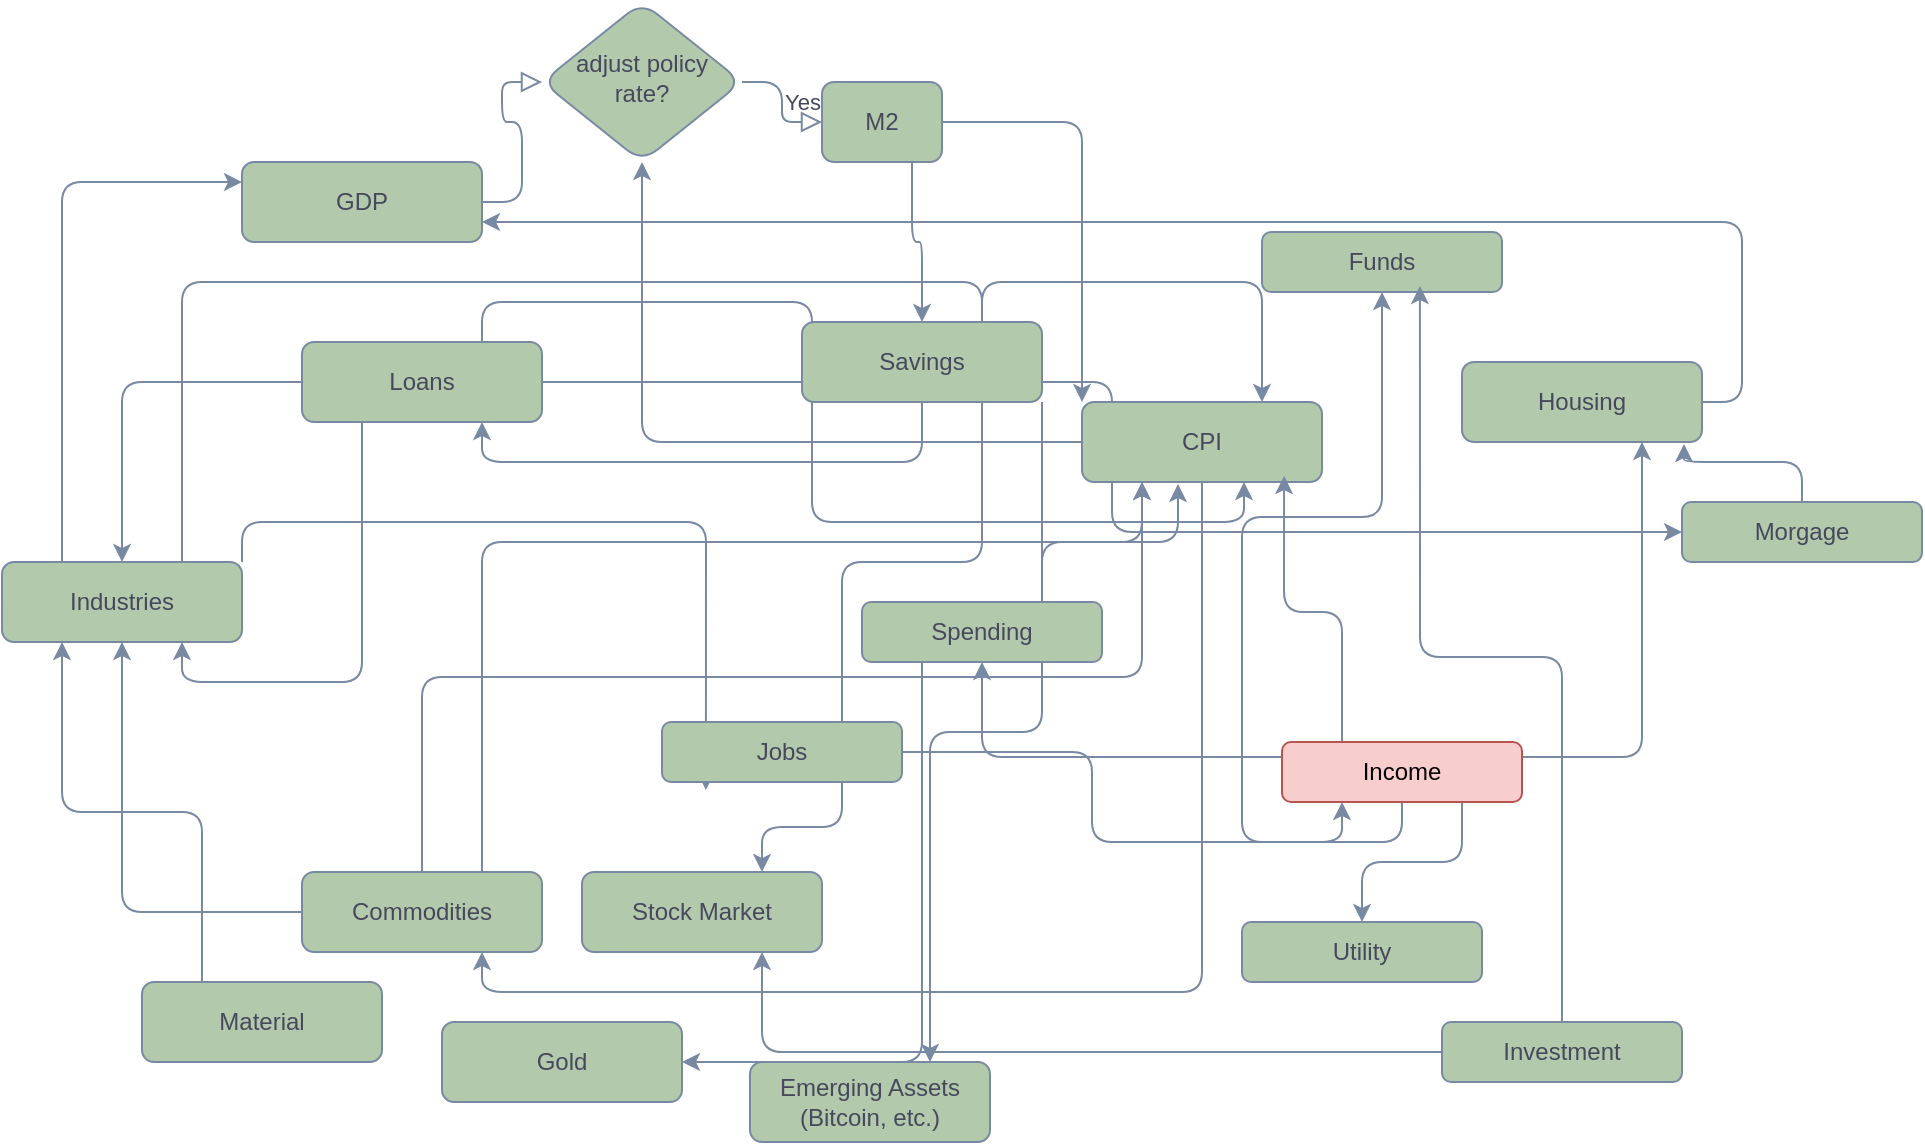 <mxfile version="20.0.1" type="github">
  <diagram id="C5RBs43oDa-KdzZeNtuy" name="Page-1">
    <mxGraphModel dx="802" dy="400" grid="1" gridSize="10" guides="1" tooltips="1" connect="1" arrows="1" fold="1" page="1" pageScale="1" pageWidth="827" pageHeight="1169" math="0" shadow="0">
      <root>
        <mxCell id="WIyWlLk6GJQsqaUBKTNV-0" />
        <mxCell id="WIyWlLk6GJQsqaUBKTNV-1" parent="WIyWlLk6GJQsqaUBKTNV-0" />
        <mxCell id="WIyWlLk6GJQsqaUBKTNV-2" value="" style="rounded=1;html=1;jettySize=auto;orthogonalLoop=1;fontSize=11;endArrow=block;endFill=0;endSize=8;strokeWidth=1;shadow=0;labelBackgroundColor=none;edgeStyle=orthogonalEdgeStyle;strokeColor=#788AA3;fontColor=#46495D;" parent="WIyWlLk6GJQsqaUBKTNV-1" source="WIyWlLk6GJQsqaUBKTNV-3" target="WIyWlLk6GJQsqaUBKTNV-6" edge="1">
          <mxGeometry relative="1" as="geometry" />
        </mxCell>
        <mxCell id="WIyWlLk6GJQsqaUBKTNV-3" value="GDP" style="rounded=1;whiteSpace=wrap;html=1;fontSize=12;glass=0;strokeWidth=1;shadow=0;fillColor=#B2C9AB;strokeColor=#788AA3;fontColor=#46495D;" parent="WIyWlLk6GJQsqaUBKTNV-1" vertex="1">
          <mxGeometry x="160" y="80" width="120" height="40" as="geometry" />
        </mxCell>
        <mxCell id="WIyWlLk6GJQsqaUBKTNV-5" value="Yes" style="edgeStyle=orthogonalEdgeStyle;rounded=1;html=1;jettySize=auto;orthogonalLoop=1;fontSize=11;endArrow=block;endFill=0;endSize=8;strokeWidth=1;shadow=0;labelBackgroundColor=none;strokeColor=#788AA3;fontColor=#46495D;" parent="WIyWlLk6GJQsqaUBKTNV-1" source="WIyWlLk6GJQsqaUBKTNV-6" target="WIyWlLk6GJQsqaUBKTNV-7" edge="1">
          <mxGeometry y="10" relative="1" as="geometry">
            <mxPoint as="offset" />
          </mxGeometry>
        </mxCell>
        <mxCell id="WIyWlLk6GJQsqaUBKTNV-6" value="adjust policy rate?" style="rhombus;whiteSpace=wrap;html=1;shadow=0;fontFamily=Helvetica;fontSize=12;align=center;strokeWidth=1;spacing=6;spacingTop=-4;fillColor=#B2C9AB;strokeColor=#788AA3;fontColor=#46495D;rounded=1;" parent="WIyWlLk6GJQsqaUBKTNV-1" vertex="1">
          <mxGeometry x="310" width="100" height="80" as="geometry" />
        </mxCell>
        <mxCell id="46C1zrqNfPV2H7ZZXKrt-0" style="edgeStyle=elbowEdgeStyle;rounded=1;orthogonalLoop=1;jettySize=auto;html=1;entryX=0;entryY=0;entryDx=0;entryDy=0;strokeColor=#788AA3;fontColor=#46495D;" edge="1" parent="WIyWlLk6GJQsqaUBKTNV-1" source="WIyWlLk6GJQsqaUBKTNV-7" target="WIyWlLk6GJQsqaUBKTNV-12">
          <mxGeometry relative="1" as="geometry">
            <Array as="points">
              <mxPoint x="580" y="120" />
            </Array>
          </mxGeometry>
        </mxCell>
        <mxCell id="46C1zrqNfPV2H7ZZXKrt-4" style="edgeStyle=orthogonalEdgeStyle;rounded=1;orthogonalLoop=1;jettySize=auto;html=1;exitX=0.75;exitY=1;exitDx=0;exitDy=0;strokeColor=#788AA3;fontColor=#46495D;" edge="1" parent="WIyWlLk6GJQsqaUBKTNV-1" source="WIyWlLk6GJQsqaUBKTNV-7" target="46C1zrqNfPV2H7ZZXKrt-3">
          <mxGeometry relative="1" as="geometry" />
        </mxCell>
        <mxCell id="WIyWlLk6GJQsqaUBKTNV-7" value="M2" style="rounded=1;whiteSpace=wrap;html=1;fontSize=12;glass=0;strokeWidth=1;shadow=0;fillColor=#B2C9AB;strokeColor=#788AA3;fontColor=#46495D;" parent="WIyWlLk6GJQsqaUBKTNV-1" vertex="1">
          <mxGeometry x="450" y="40" width="60" height="40" as="geometry" />
        </mxCell>
        <mxCell id="46C1zrqNfPV2H7ZZXKrt-6" style="edgeStyle=orthogonalEdgeStyle;rounded=1;orthogonalLoop=1;jettySize=auto;html=1;exitX=0.75;exitY=0;exitDx=0;exitDy=0;entryX=0.675;entryY=1;entryDx=0;entryDy=0;entryPerimeter=0;strokeColor=#788AA3;fontColor=#46495D;" edge="1" parent="WIyWlLk6GJQsqaUBKTNV-1" source="WIyWlLk6GJQsqaUBKTNV-11" target="WIyWlLk6GJQsqaUBKTNV-12">
          <mxGeometry relative="1" as="geometry" />
        </mxCell>
        <mxCell id="46C1zrqNfPV2H7ZZXKrt-7" style="edgeStyle=orthogonalEdgeStyle;rounded=1;orthogonalLoop=1;jettySize=auto;html=1;exitX=0.25;exitY=1;exitDx=0;exitDy=0;entryX=0.75;entryY=1;entryDx=0;entryDy=0;strokeColor=#788AA3;fontColor=#46495D;" edge="1" parent="WIyWlLk6GJQsqaUBKTNV-1" source="WIyWlLk6GJQsqaUBKTNV-11" target="48pavq3O2pmzPw3zAFzN-1">
          <mxGeometry relative="1" as="geometry" />
        </mxCell>
        <mxCell id="46C1zrqNfPV2H7ZZXKrt-19" value="" style="edgeStyle=orthogonalEdgeStyle;rounded=1;orthogonalLoop=1;jettySize=auto;html=1;strokeColor=#788AA3;fontColor=#46495D;" edge="1" parent="WIyWlLk6GJQsqaUBKTNV-1" source="WIyWlLk6GJQsqaUBKTNV-11" target="48pavq3O2pmzPw3zAFzN-1">
          <mxGeometry relative="1" as="geometry" />
        </mxCell>
        <mxCell id="46C1zrqNfPV2H7ZZXKrt-31" style="edgeStyle=orthogonalEdgeStyle;rounded=1;orthogonalLoop=1;jettySize=auto;html=1;exitX=1;exitY=0.5;exitDx=0;exitDy=0;entryX=0;entryY=0.5;entryDx=0;entryDy=0;fontColor=#46495D;strokeColor=#788AA3;fillColor=#B2C9AB;" edge="1" parent="WIyWlLk6GJQsqaUBKTNV-1" source="WIyWlLk6GJQsqaUBKTNV-11" target="46C1zrqNfPV2H7ZZXKrt-30">
          <mxGeometry relative="1" as="geometry" />
        </mxCell>
        <mxCell id="WIyWlLk6GJQsqaUBKTNV-11" value="Loans" style="rounded=1;whiteSpace=wrap;html=1;fontSize=12;glass=0;strokeWidth=1;shadow=0;fillColor=#B2C9AB;strokeColor=#788AA3;fontColor=#46495D;" parent="WIyWlLk6GJQsqaUBKTNV-1" vertex="1">
          <mxGeometry x="190" y="170" width="120" height="40" as="geometry" />
        </mxCell>
        <mxCell id="46C1zrqNfPV2H7ZZXKrt-2" style="edgeStyle=orthogonalEdgeStyle;rounded=1;orthogonalLoop=1;jettySize=auto;html=1;exitX=0;exitY=0.5;exitDx=0;exitDy=0;entryX=0.5;entryY=1;entryDx=0;entryDy=0;strokeColor=#788AA3;fontColor=#46495D;" edge="1" parent="WIyWlLk6GJQsqaUBKTNV-1" source="WIyWlLk6GJQsqaUBKTNV-12" target="WIyWlLk6GJQsqaUBKTNV-6">
          <mxGeometry relative="1" as="geometry" />
        </mxCell>
        <mxCell id="46C1zrqNfPV2H7ZZXKrt-22" style="edgeStyle=orthogonalEdgeStyle;rounded=1;orthogonalLoop=1;jettySize=auto;html=1;exitX=0.5;exitY=1;exitDx=0;exitDy=0;entryX=0.75;entryY=1;entryDx=0;entryDy=0;strokeColor=#788AA3;fontColor=#46495D;" edge="1" parent="WIyWlLk6GJQsqaUBKTNV-1" source="WIyWlLk6GJQsqaUBKTNV-12" target="46C1zrqNfPV2H7ZZXKrt-20">
          <mxGeometry relative="1" as="geometry" />
        </mxCell>
        <mxCell id="WIyWlLk6GJQsqaUBKTNV-12" value="CPI" style="rounded=1;whiteSpace=wrap;html=1;fontSize=12;glass=0;strokeWidth=1;shadow=0;fillColor=#B2C9AB;strokeColor=#788AA3;fontColor=#46495D;" parent="WIyWlLk6GJQsqaUBKTNV-1" vertex="1">
          <mxGeometry x="580" y="200" width="120" height="40" as="geometry" />
        </mxCell>
        <mxCell id="46C1zrqNfPV2H7ZZXKrt-9" style="edgeStyle=orthogonalEdgeStyle;rounded=1;orthogonalLoop=1;jettySize=auto;html=1;exitX=0.25;exitY=0;exitDx=0;exitDy=0;entryX=0;entryY=0.25;entryDx=0;entryDy=0;strokeColor=#788AA3;fontColor=#46495D;" edge="1" parent="WIyWlLk6GJQsqaUBKTNV-1" source="48pavq3O2pmzPw3zAFzN-1" target="WIyWlLk6GJQsqaUBKTNV-3">
          <mxGeometry relative="1" as="geometry" />
        </mxCell>
        <mxCell id="46C1zrqNfPV2H7ZZXKrt-18" style="edgeStyle=orthogonalEdgeStyle;rounded=1;orthogonalLoop=1;jettySize=auto;html=1;exitX=1;exitY=0;exitDx=0;exitDy=0;entryX=0.183;entryY=1.133;entryDx=0;entryDy=0;strokeColor=#788AA3;fontColor=#46495D;entryPerimeter=0;" edge="1" parent="WIyWlLk6GJQsqaUBKTNV-1" source="48pavq3O2pmzPw3zAFzN-1" target="46C1zrqNfPV2H7ZZXKrt-50">
          <mxGeometry relative="1" as="geometry" />
        </mxCell>
        <mxCell id="46C1zrqNfPV2H7ZZXKrt-24" style="edgeStyle=orthogonalEdgeStyle;rounded=1;orthogonalLoop=1;jettySize=auto;html=1;exitX=0.75;exitY=0;exitDx=0;exitDy=0;entryX=0.75;entryY=0;entryDx=0;entryDy=0;strokeColor=#788AA3;fontColor=#46495D;startArrow=none;" edge="1" parent="WIyWlLk6GJQsqaUBKTNV-1" source="46C1zrqNfPV2H7ZZXKrt-3" target="WIyWlLk6GJQsqaUBKTNV-12">
          <mxGeometry relative="1" as="geometry" />
        </mxCell>
        <mxCell id="48pavq3O2pmzPw3zAFzN-1" value="Industries" style="rounded=1;whiteSpace=wrap;html=1;fontSize=12;glass=0;strokeWidth=1;shadow=0;fillColor=#B2C9AB;strokeColor=#788AA3;fontColor=#46495D;" parent="WIyWlLk6GJQsqaUBKTNV-1" vertex="1">
          <mxGeometry x="40" y="280" width="120" height="40" as="geometry" />
        </mxCell>
        <mxCell id="46C1zrqNfPV2H7ZZXKrt-5" style="edgeStyle=orthogonalEdgeStyle;rounded=1;orthogonalLoop=1;jettySize=auto;html=1;exitX=0.5;exitY=1;exitDx=0;exitDy=0;entryX=0.75;entryY=1;entryDx=0;entryDy=0;strokeColor=#788AA3;fontColor=#46495D;" edge="1" parent="WIyWlLk6GJQsqaUBKTNV-1" source="46C1zrqNfPV2H7ZZXKrt-3" target="WIyWlLk6GJQsqaUBKTNV-11">
          <mxGeometry relative="1" as="geometry" />
        </mxCell>
        <mxCell id="46C1zrqNfPV2H7ZZXKrt-10" style="edgeStyle=orthogonalEdgeStyle;rounded=1;orthogonalLoop=1;jettySize=auto;html=1;exitX=0.75;exitY=1;exitDx=0;exitDy=0;entryX=0.75;entryY=0;entryDx=0;entryDy=0;strokeColor=#788AA3;fontColor=#46495D;startArrow=none;" edge="1" parent="WIyWlLk6GJQsqaUBKTNV-1" source="46C1zrqNfPV2H7ZZXKrt-50" target="46C1zrqNfPV2H7ZZXKrt-8">
          <mxGeometry relative="1" as="geometry" />
        </mxCell>
        <mxCell id="46C1zrqNfPV2H7ZZXKrt-13" style="edgeStyle=orthogonalEdgeStyle;rounded=1;orthogonalLoop=1;jettySize=auto;html=1;exitX=1;exitY=1;exitDx=0;exitDy=0;entryX=0.75;entryY=0;entryDx=0;entryDy=0;strokeColor=#788AA3;fontColor=#46495D;" edge="1" parent="WIyWlLk6GJQsqaUBKTNV-1" source="46C1zrqNfPV2H7ZZXKrt-3" target="46C1zrqNfPV2H7ZZXKrt-11">
          <mxGeometry relative="1" as="geometry" />
        </mxCell>
        <mxCell id="46C1zrqNfPV2H7ZZXKrt-8" value="Stock Market" style="rounded=1;whiteSpace=wrap;html=1;fontSize=12;glass=0;strokeWidth=1;shadow=0;fillColor=#B2C9AB;strokeColor=#788AA3;fontColor=#46495D;" vertex="1" parent="WIyWlLk6GJQsqaUBKTNV-1">
          <mxGeometry x="330" y="435" width="120" height="40" as="geometry" />
        </mxCell>
        <mxCell id="46C1zrqNfPV2H7ZZXKrt-11" value="Emerging Assets&lt;br&gt;(Bitcoin, etc.)" style="rounded=1;whiteSpace=wrap;html=1;fontSize=12;glass=0;strokeWidth=1;shadow=0;fillColor=#B2C9AB;strokeColor=#788AA3;fontColor=#46495D;" vertex="1" parent="WIyWlLk6GJQsqaUBKTNV-1">
          <mxGeometry x="414" y="530" width="120" height="40" as="geometry" />
        </mxCell>
        <mxCell id="46C1zrqNfPV2H7ZZXKrt-16" style="edgeStyle=orthogonalEdgeStyle;rounded=1;orthogonalLoop=1;jettySize=auto;html=1;exitX=0.5;exitY=1;exitDx=0;exitDy=0;strokeColor=#788AA3;fontColor=#46495D;" edge="1" parent="WIyWlLk6GJQsqaUBKTNV-1" source="46C1zrqNfPV2H7ZZXKrt-14" target="46C1zrqNfPV2H7ZZXKrt-15">
          <mxGeometry relative="1" as="geometry" />
        </mxCell>
        <mxCell id="46C1zrqNfPV2H7ZZXKrt-17" style="edgeStyle=orthogonalEdgeStyle;rounded=1;orthogonalLoop=1;jettySize=auto;html=1;exitX=0.25;exitY=0;exitDx=0;exitDy=0;entryX=0.842;entryY=0.925;entryDx=0;entryDy=0;entryPerimeter=0;strokeColor=#788AA3;fontColor=#46495D;" edge="1" parent="WIyWlLk6GJQsqaUBKTNV-1" source="46C1zrqNfPV2H7ZZXKrt-14" target="WIyWlLk6GJQsqaUBKTNV-12">
          <mxGeometry relative="1" as="geometry" />
        </mxCell>
        <mxCell id="46C1zrqNfPV2H7ZZXKrt-29" style="edgeStyle=orthogonalEdgeStyle;rounded=1;orthogonalLoop=1;jettySize=auto;html=1;exitX=1;exitY=0.25;exitDx=0;exitDy=0;entryX=0.75;entryY=1;entryDx=0;entryDy=0;fontColor=#46495D;strokeColor=#788AA3;fillColor=#B2C9AB;" edge="1" parent="WIyWlLk6GJQsqaUBKTNV-1" source="46C1zrqNfPV2H7ZZXKrt-14" target="46C1zrqNfPV2H7ZZXKrt-28">
          <mxGeometry relative="1" as="geometry" />
        </mxCell>
        <mxCell id="46C1zrqNfPV2H7ZZXKrt-40" style="edgeStyle=orthogonalEdgeStyle;rounded=1;orthogonalLoop=1;jettySize=auto;html=1;exitX=0;exitY=0.25;exitDx=0;exitDy=0;entryX=0.5;entryY=1;entryDx=0;entryDy=0;fontColor=#46495D;strokeColor=#788AA3;fillColor=#B2C9AB;" edge="1" parent="WIyWlLk6GJQsqaUBKTNV-1" source="46C1zrqNfPV2H7ZZXKrt-14" target="46C1zrqNfPV2H7ZZXKrt-39">
          <mxGeometry relative="1" as="geometry" />
        </mxCell>
        <mxCell id="46C1zrqNfPV2H7ZZXKrt-49" style="edgeStyle=orthogonalEdgeStyle;rounded=1;orthogonalLoop=1;jettySize=auto;html=1;exitX=0.75;exitY=1;exitDx=0;exitDy=0;fontColor=#46495D;strokeColor=#788AA3;fillColor=#B2C9AB;" edge="1" parent="WIyWlLk6GJQsqaUBKTNV-1" source="46C1zrqNfPV2H7ZZXKrt-14" target="46C1zrqNfPV2H7ZZXKrt-48">
          <mxGeometry relative="1" as="geometry" />
        </mxCell>
        <mxCell id="46C1zrqNfPV2H7ZZXKrt-14" value="Income" style="rounded=1;whiteSpace=wrap;html=1;fontSize=12;glass=0;strokeWidth=1;shadow=0;fillColor=#f8cecc;strokeColor=#b85450;" vertex="1" parent="WIyWlLk6GJQsqaUBKTNV-1">
          <mxGeometry x="680" y="370" width="120" height="30" as="geometry" />
        </mxCell>
        <mxCell id="46C1zrqNfPV2H7ZZXKrt-15" value="Funds" style="rounded=1;whiteSpace=wrap;html=1;fontSize=12;glass=0;strokeWidth=1;shadow=0;fillColor=#B2C9AB;strokeColor=#788AA3;fontColor=#46495D;" vertex="1" parent="WIyWlLk6GJQsqaUBKTNV-1">
          <mxGeometry x="670" y="115" width="120" height="30" as="geometry" />
        </mxCell>
        <mxCell id="46C1zrqNfPV2H7ZZXKrt-21" style="edgeStyle=orthogonalEdgeStyle;rounded=1;orthogonalLoop=1;jettySize=auto;html=1;exitX=0;exitY=0.5;exitDx=0;exitDy=0;strokeColor=#788AA3;fontColor=#46495D;" edge="1" parent="WIyWlLk6GJQsqaUBKTNV-1" source="46C1zrqNfPV2H7ZZXKrt-20" target="48pavq3O2pmzPw3zAFzN-1">
          <mxGeometry relative="1" as="geometry" />
        </mxCell>
        <mxCell id="46C1zrqNfPV2H7ZZXKrt-23" style="edgeStyle=orthogonalEdgeStyle;rounded=1;orthogonalLoop=1;jettySize=auto;html=1;exitX=0.75;exitY=0;exitDx=0;exitDy=0;entryX=0.25;entryY=1;entryDx=0;entryDy=0;strokeColor=#788AA3;fontColor=#46495D;" edge="1" parent="WIyWlLk6GJQsqaUBKTNV-1" source="46C1zrqNfPV2H7ZZXKrt-20" target="WIyWlLk6GJQsqaUBKTNV-12">
          <mxGeometry relative="1" as="geometry">
            <Array as="points">
              <mxPoint x="280" y="270" />
              <mxPoint x="610" y="270" />
            </Array>
          </mxGeometry>
        </mxCell>
        <mxCell id="46C1zrqNfPV2H7ZZXKrt-25" style="edgeStyle=orthogonalEdgeStyle;rounded=1;orthogonalLoop=1;jettySize=auto;html=1;exitX=0.5;exitY=0;exitDx=0;exitDy=0;entryX=0.25;entryY=1;entryDx=0;entryDy=0;fontColor=#46495D;strokeColor=#788AA3;fillColor=#B2C9AB;" edge="1" parent="WIyWlLk6GJQsqaUBKTNV-1" source="46C1zrqNfPV2H7ZZXKrt-20" target="WIyWlLk6GJQsqaUBKTNV-12">
          <mxGeometry relative="1" as="geometry" />
        </mxCell>
        <mxCell id="46C1zrqNfPV2H7ZZXKrt-20" value="Commodities" style="rounded=1;whiteSpace=wrap;html=1;fontSize=12;glass=0;strokeWidth=1;shadow=0;fillColor=#B2C9AB;strokeColor=#788AA3;fontColor=#46495D;" vertex="1" parent="WIyWlLk6GJQsqaUBKTNV-1">
          <mxGeometry x="190" y="435" width="120" height="40" as="geometry" />
        </mxCell>
        <mxCell id="46C1zrqNfPV2H7ZZXKrt-3" value="Savings" style="rounded=1;whiteSpace=wrap;html=1;fontSize=12;glass=0;strokeWidth=1;shadow=0;fillColor=#B2C9AB;strokeColor=#788AA3;fontColor=#46495D;" vertex="1" parent="WIyWlLk6GJQsqaUBKTNV-1">
          <mxGeometry x="440" y="160" width="120" height="40" as="geometry" />
        </mxCell>
        <mxCell id="46C1zrqNfPV2H7ZZXKrt-26" value="" style="edgeStyle=orthogonalEdgeStyle;rounded=1;orthogonalLoop=1;jettySize=auto;html=1;exitX=0.75;exitY=0;exitDx=0;exitDy=0;entryX=0.75;entryY=0;entryDx=0;entryDy=0;strokeColor=#788AA3;fontColor=#46495D;endArrow=none;" edge="1" parent="WIyWlLk6GJQsqaUBKTNV-1" source="48pavq3O2pmzPw3zAFzN-1" target="46C1zrqNfPV2H7ZZXKrt-3">
          <mxGeometry relative="1" as="geometry">
            <mxPoint x="130" y="280" as="sourcePoint" />
            <mxPoint x="670" y="200" as="targetPoint" />
          </mxGeometry>
        </mxCell>
        <mxCell id="46C1zrqNfPV2H7ZZXKrt-33" style="edgeStyle=orthogonalEdgeStyle;rounded=1;orthogonalLoop=1;jettySize=auto;html=1;exitX=1;exitY=0.5;exitDx=0;exitDy=0;entryX=1;entryY=0.75;entryDx=0;entryDy=0;fontColor=#46495D;strokeColor=#788AA3;fillColor=#B2C9AB;" edge="1" parent="WIyWlLk6GJQsqaUBKTNV-1" source="46C1zrqNfPV2H7ZZXKrt-28" target="WIyWlLk6GJQsqaUBKTNV-3">
          <mxGeometry relative="1" as="geometry" />
        </mxCell>
        <mxCell id="46C1zrqNfPV2H7ZZXKrt-28" value="Housing" style="rounded=1;whiteSpace=wrap;html=1;fontSize=12;glass=0;strokeWidth=1;shadow=0;fillColor=#B2C9AB;strokeColor=#788AA3;fontColor=#46495D;" vertex="1" parent="WIyWlLk6GJQsqaUBKTNV-1">
          <mxGeometry x="770" y="180" width="120" height="40" as="geometry" />
        </mxCell>
        <mxCell id="46C1zrqNfPV2H7ZZXKrt-32" style="edgeStyle=orthogonalEdgeStyle;rounded=1;orthogonalLoop=1;jettySize=auto;html=1;exitX=0.5;exitY=0;exitDx=0;exitDy=0;entryX=0.925;entryY=1.025;entryDx=0;entryDy=0;entryPerimeter=0;fontColor=#46495D;strokeColor=#788AA3;fillColor=#B2C9AB;" edge="1" parent="WIyWlLk6GJQsqaUBKTNV-1" source="46C1zrqNfPV2H7ZZXKrt-30" target="46C1zrqNfPV2H7ZZXKrt-28">
          <mxGeometry relative="1" as="geometry" />
        </mxCell>
        <mxCell id="46C1zrqNfPV2H7ZZXKrt-30" value="Morgage" style="rounded=1;whiteSpace=wrap;html=1;fontSize=12;glass=0;strokeWidth=1;shadow=0;fillColor=#B2C9AB;strokeColor=#788AA3;fontColor=#46495D;" vertex="1" parent="WIyWlLk6GJQsqaUBKTNV-1">
          <mxGeometry x="880" y="250" width="120" height="30" as="geometry" />
        </mxCell>
        <mxCell id="46C1zrqNfPV2H7ZZXKrt-35" value="Gold" style="rounded=1;whiteSpace=wrap;html=1;fontSize=12;glass=0;strokeWidth=1;shadow=0;fillColor=#B2C9AB;strokeColor=#788AA3;fontColor=#46495D;" vertex="1" parent="WIyWlLk6GJQsqaUBKTNV-1">
          <mxGeometry x="260" y="510" width="120" height="40" as="geometry" />
        </mxCell>
        <mxCell id="46C1zrqNfPV2H7ZZXKrt-38" style="edgeStyle=orthogonalEdgeStyle;rounded=1;orthogonalLoop=1;jettySize=auto;html=1;exitX=0.25;exitY=0;exitDx=0;exitDy=0;entryX=0.25;entryY=1;entryDx=0;entryDy=0;fontColor=#46495D;strokeColor=#788AA3;fillColor=#B2C9AB;" edge="1" parent="WIyWlLk6GJQsqaUBKTNV-1" source="46C1zrqNfPV2H7ZZXKrt-37" target="48pavq3O2pmzPw3zAFzN-1">
          <mxGeometry relative="1" as="geometry" />
        </mxCell>
        <mxCell id="46C1zrqNfPV2H7ZZXKrt-37" value="Material" style="rounded=1;whiteSpace=wrap;html=1;fontSize=12;glass=0;strokeWidth=1;shadow=0;fillColor=#B2C9AB;strokeColor=#788AA3;fontColor=#46495D;" vertex="1" parent="WIyWlLk6GJQsqaUBKTNV-1">
          <mxGeometry x="110" y="490" width="120" height="40" as="geometry" />
        </mxCell>
        <mxCell id="46C1zrqNfPV2H7ZZXKrt-41" style="edgeStyle=orthogonalEdgeStyle;rounded=1;orthogonalLoop=1;jettySize=auto;html=1;exitX=0.75;exitY=0;exitDx=0;exitDy=0;entryX=0.4;entryY=1.025;entryDx=0;entryDy=0;entryPerimeter=0;fontColor=#46495D;strokeColor=#788AA3;fillColor=#B2C9AB;" edge="1" parent="WIyWlLk6GJQsqaUBKTNV-1" source="46C1zrqNfPV2H7ZZXKrt-39" target="WIyWlLk6GJQsqaUBKTNV-12">
          <mxGeometry relative="1" as="geometry" />
        </mxCell>
        <mxCell id="46C1zrqNfPV2H7ZZXKrt-47" style="edgeStyle=orthogonalEdgeStyle;rounded=1;orthogonalLoop=1;jettySize=auto;html=1;exitX=0.25;exitY=1;exitDx=0;exitDy=0;entryX=1;entryY=0.5;entryDx=0;entryDy=0;fontColor=#46495D;strokeColor=#788AA3;fillColor=#B2C9AB;" edge="1" parent="WIyWlLk6GJQsqaUBKTNV-1" source="46C1zrqNfPV2H7ZZXKrt-39" target="46C1zrqNfPV2H7ZZXKrt-35">
          <mxGeometry relative="1" as="geometry" />
        </mxCell>
        <mxCell id="46C1zrqNfPV2H7ZZXKrt-39" value="Spending" style="rounded=1;whiteSpace=wrap;html=1;fontSize=12;glass=0;strokeWidth=1;shadow=0;fillColor=#B2C9AB;strokeColor=#788AA3;fontColor=#46495D;" vertex="1" parent="WIyWlLk6GJQsqaUBKTNV-1">
          <mxGeometry x="470" y="300" width="120" height="30" as="geometry" />
        </mxCell>
        <mxCell id="46C1zrqNfPV2H7ZZXKrt-43" style="edgeStyle=orthogonalEdgeStyle;rounded=1;orthogonalLoop=1;jettySize=auto;html=1;exitX=0;exitY=0.5;exitDx=0;exitDy=0;entryX=0.75;entryY=1;entryDx=0;entryDy=0;fontColor=#46495D;strokeColor=#788AA3;fillColor=#B2C9AB;" edge="1" parent="WIyWlLk6GJQsqaUBKTNV-1" source="46C1zrqNfPV2H7ZZXKrt-42" target="46C1zrqNfPV2H7ZZXKrt-8">
          <mxGeometry relative="1" as="geometry" />
        </mxCell>
        <mxCell id="46C1zrqNfPV2H7ZZXKrt-44" style="edgeStyle=orthogonalEdgeStyle;rounded=1;orthogonalLoop=1;jettySize=auto;html=1;exitX=0.5;exitY=0;exitDx=0;exitDy=0;entryX=0.658;entryY=0.9;entryDx=0;entryDy=0;entryPerimeter=0;fontColor=#46495D;strokeColor=#788AA3;fillColor=#B2C9AB;" edge="1" parent="WIyWlLk6GJQsqaUBKTNV-1" source="46C1zrqNfPV2H7ZZXKrt-42" target="46C1zrqNfPV2H7ZZXKrt-15">
          <mxGeometry relative="1" as="geometry" />
        </mxCell>
        <mxCell id="46C1zrqNfPV2H7ZZXKrt-42" value="Investment" style="rounded=1;whiteSpace=wrap;html=1;fontSize=12;glass=0;strokeWidth=1;shadow=0;fillColor=#B2C9AB;strokeColor=#788AA3;fontColor=#46495D;" vertex="1" parent="WIyWlLk6GJQsqaUBKTNV-1">
          <mxGeometry x="760" y="510" width="120" height="30" as="geometry" />
        </mxCell>
        <mxCell id="46C1zrqNfPV2H7ZZXKrt-48" value="Utility" style="rounded=1;whiteSpace=wrap;html=1;fontSize=12;glass=0;strokeWidth=1;shadow=0;fillColor=#B2C9AB;strokeColor=#788AA3;fontColor=#46495D;" vertex="1" parent="WIyWlLk6GJQsqaUBKTNV-1">
          <mxGeometry x="660" y="460" width="120" height="30" as="geometry" />
        </mxCell>
        <mxCell id="46C1zrqNfPV2H7ZZXKrt-52" style="edgeStyle=orthogonalEdgeStyle;rounded=1;orthogonalLoop=1;jettySize=auto;html=1;exitX=1;exitY=0.5;exitDx=0;exitDy=0;entryX=0.25;entryY=1;entryDx=0;entryDy=0;fontColor=#46495D;strokeColor=#788AA3;fillColor=#B2C9AB;" edge="1" parent="WIyWlLk6GJQsqaUBKTNV-1" source="46C1zrqNfPV2H7ZZXKrt-50" target="46C1zrqNfPV2H7ZZXKrt-14">
          <mxGeometry relative="1" as="geometry" />
        </mxCell>
        <mxCell id="46C1zrqNfPV2H7ZZXKrt-50" value="Jobs" style="rounded=1;whiteSpace=wrap;html=1;fontSize=12;glass=0;strokeWidth=1;shadow=0;fillColor=#B2C9AB;strokeColor=#788AA3;fontColor=#46495D;" vertex="1" parent="WIyWlLk6GJQsqaUBKTNV-1">
          <mxGeometry x="370" y="360" width="120" height="30" as="geometry" />
        </mxCell>
        <mxCell id="46C1zrqNfPV2H7ZZXKrt-51" value="" style="edgeStyle=orthogonalEdgeStyle;rounded=1;orthogonalLoop=1;jettySize=auto;html=1;exitX=0.75;exitY=1;exitDx=0;exitDy=0;entryX=0.75;entryY=0;entryDx=0;entryDy=0;strokeColor=#788AA3;fontColor=#46495D;endArrow=none;" edge="1" parent="WIyWlLk6GJQsqaUBKTNV-1" source="46C1zrqNfPV2H7ZZXKrt-3" target="46C1zrqNfPV2H7ZZXKrt-50">
          <mxGeometry relative="1" as="geometry">
            <mxPoint x="530" y="200" as="sourcePoint" />
            <mxPoint x="420" y="435" as="targetPoint" />
          </mxGeometry>
        </mxCell>
      </root>
    </mxGraphModel>
  </diagram>
</mxfile>
